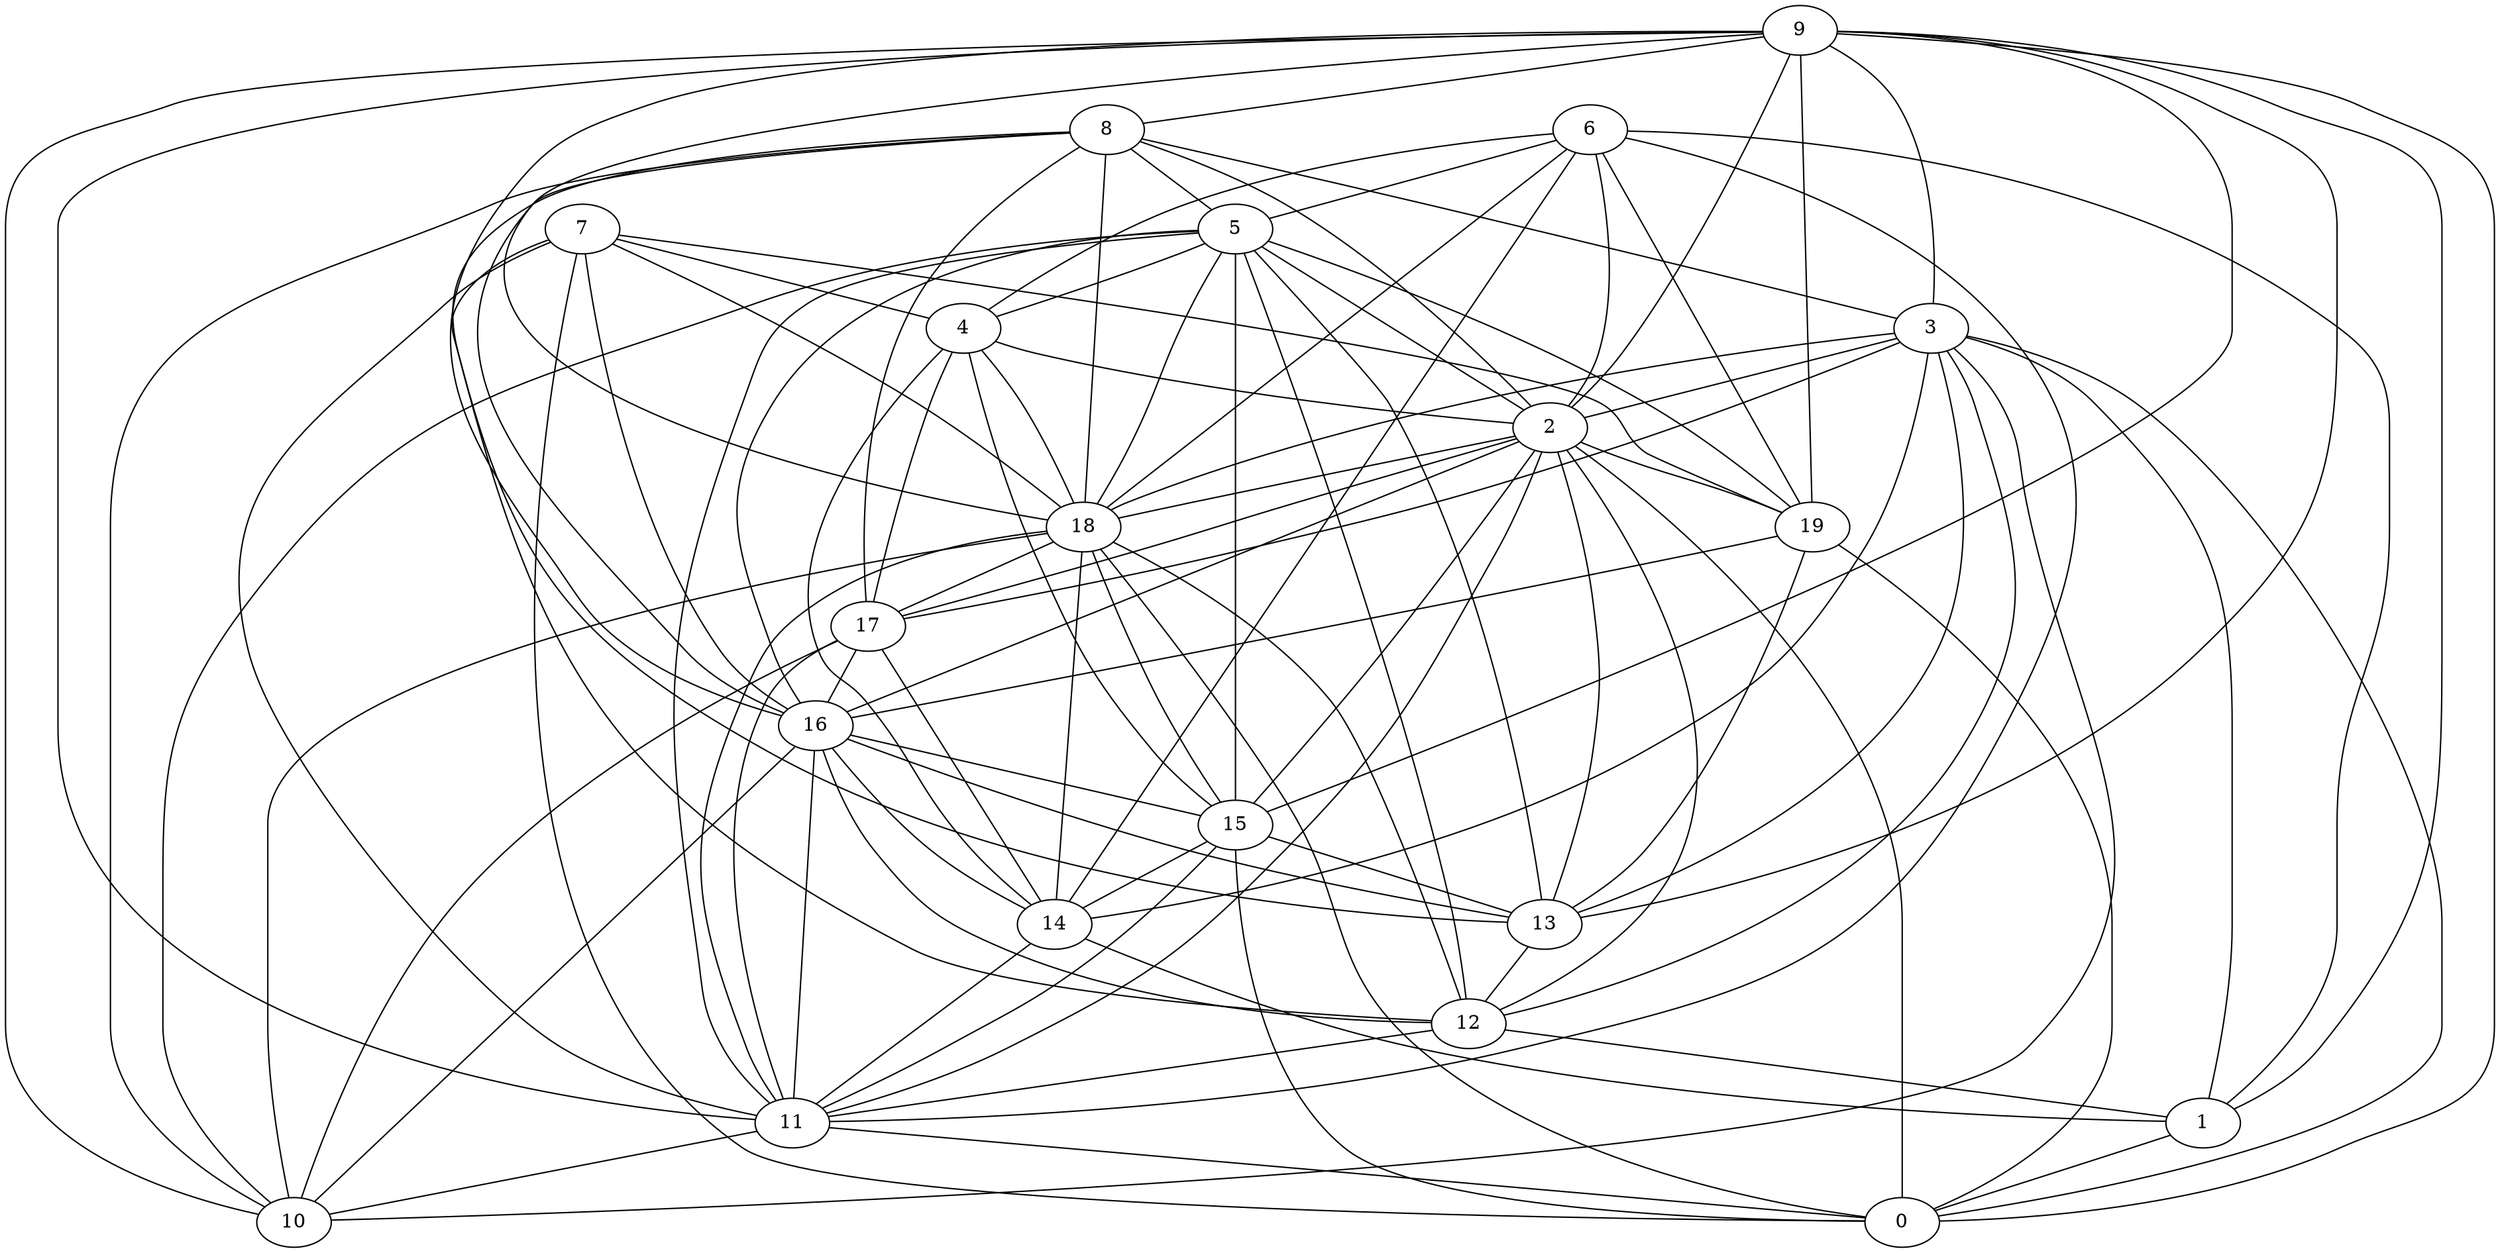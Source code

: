 digraph GG_graph {

subgraph G_graph {
edge [color = black]
"12" -> "1" [dir = none]
"8" -> "10" [dir = none]
"8" -> "2" [dir = none]
"8" -> "5" [dir = none]
"8" -> "3" [dir = none]
"8" -> "12" [dir = none]
"13" -> "12" [dir = none]
"15" -> "11" [dir = none]
"15" -> "0" [dir = none]
"4" -> "14" [dir = none]
"4" -> "2" [dir = none]
"16" -> "12" [dir = none]
"16" -> "13" [dir = none]
"16" -> "14" [dir = none]
"3" -> "17" [dir = none]
"3" -> "12" [dir = none]
"3" -> "2" [dir = none]
"3" -> "1" [dir = none]
"3" -> "14" [dir = none]
"3" -> "13" [dir = none]
"5" -> "12" [dir = none]
"5" -> "13" [dir = none]
"5" -> "2" [dir = none]
"5" -> "19" [dir = none]
"5" -> "11" [dir = none]
"5" -> "15" [dir = none]
"5" -> "10" [dir = none]
"5" -> "18" [dir = none]
"5" -> "4" [dir = none]
"7" -> "11" [dir = none]
"7" -> "0" [dir = none]
"7" -> "18" [dir = none]
"17" -> "14" [dir = none]
"17" -> "16" [dir = none]
"17" -> "11" [dir = none]
"17" -> "10" [dir = none]
"9" -> "19" [dir = none]
"9" -> "8" [dir = none]
"9" -> "16" [dir = none]
"9" -> "1" [dir = none]
"9" -> "3" [dir = none]
"9" -> "11" [dir = none]
"2" -> "12" [dir = none]
"2" -> "11" [dir = none]
"2" -> "17" [dir = none]
"2" -> "15" [dir = none]
"2" -> "0" [dir = none]
"19" -> "0" [dir = none]
"19" -> "13" [dir = none]
"6" -> "11" [dir = none]
"6" -> "18" [dir = none]
"6" -> "1" [dir = none]
"18" -> "17" [dir = none]
"18" -> "14" [dir = none]
"18" -> "0" [dir = none]
"18" -> "10" [dir = none]
"11" -> "10" [dir = none]
"2" -> "18" [dir = none]
"7" -> "16" [dir = none]
"8" -> "18" [dir = none]
"4" -> "18" [dir = none]
"4" -> "17" [dir = none]
"18" -> "15" [dir = none]
"5" -> "16" [dir = none]
"9" -> "18" [dir = none]
"6" -> "5" [dir = none]
"16" -> "10" [dir = none]
"18" -> "11" [dir = none]
"12" -> "11" [dir = none]
"6" -> "2" [dir = none]
"16" -> "11" [dir = none]
"3" -> "18" [dir = none]
"9" -> "0" [dir = none]
"2" -> "19" [dir = none]
"9" -> "13" [dir = none]
"16" -> "15" [dir = none]
"2" -> "13" [dir = none]
"18" -> "12" [dir = none]
"11" -> "0" [dir = none]
"4" -> "15" [dir = none]
"6" -> "4" [dir = none]
"8" -> "17" [dir = none]
"8" -> "16" [dir = none]
"9" -> "10" [dir = none]
"15" -> "14" [dir = none]
"3" -> "10" [dir = none]
"6" -> "14" [dir = none]
"19" -> "16" [dir = none]
"15" -> "13" [dir = none]
"9" -> "2" [dir = none]
"7" -> "19" [dir = none]
"9" -> "15" [dir = none]
"7" -> "4" [dir = none]
"14" -> "11" [dir = none]
"7" -> "13" [dir = none]
"6" -> "19" [dir = none]
"1" -> "0" [dir = none]
"2" -> "16" [dir = none]
"14" -> "1" [dir = none]
"3" -> "0" [dir = none]
}

}
